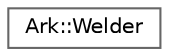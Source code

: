 digraph "Graphical Class Hierarchy"
{
 // INTERACTIVE_SVG=YES
 // LATEX_PDF_SIZE
  bgcolor="transparent";
  edge [fontname=Helvetica,fontsize=10,labelfontname=Helvetica,labelfontsize=10];
  node [fontname=Helvetica,fontsize=10,shape=box,height=0.2,width=0.4];
  rankdir="LR";
  Node0 [label="Ark::Welder",height=0.2,width=0.4,color="grey40", fillcolor="white", style="filled",URL="$d7/da8/classArk_1_1Welder.html",tooltip=" "];
}
